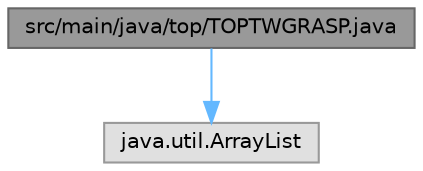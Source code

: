 digraph "src/main/java/top/TOPTWGRASP.java"
{
 // LATEX_PDF_SIZE
  bgcolor="transparent";
  edge [fontname=Helvetica,fontsize=10,labelfontname=Helvetica,labelfontsize=10];
  node [fontname=Helvetica,fontsize=10,shape=box,height=0.2,width=0.4];
  Node1 [id="Node000001",label="src/main/java/top/TOPTWGRASP.java",height=0.2,width=0.4,color="gray40", fillcolor="grey60", style="filled", fontcolor="black",tooltip="Implementación del algoritmo GRASP para resolver el problema TOPTW."];
  Node1 -> Node2 [id="edge2_Node000001_Node000002",color="steelblue1",style="solid",tooltip=" "];
  Node2 [id="Node000002",label="java.util.ArrayList",height=0.2,width=0.4,color="grey60", fillcolor="#E0E0E0", style="filled",tooltip=" "];
}
